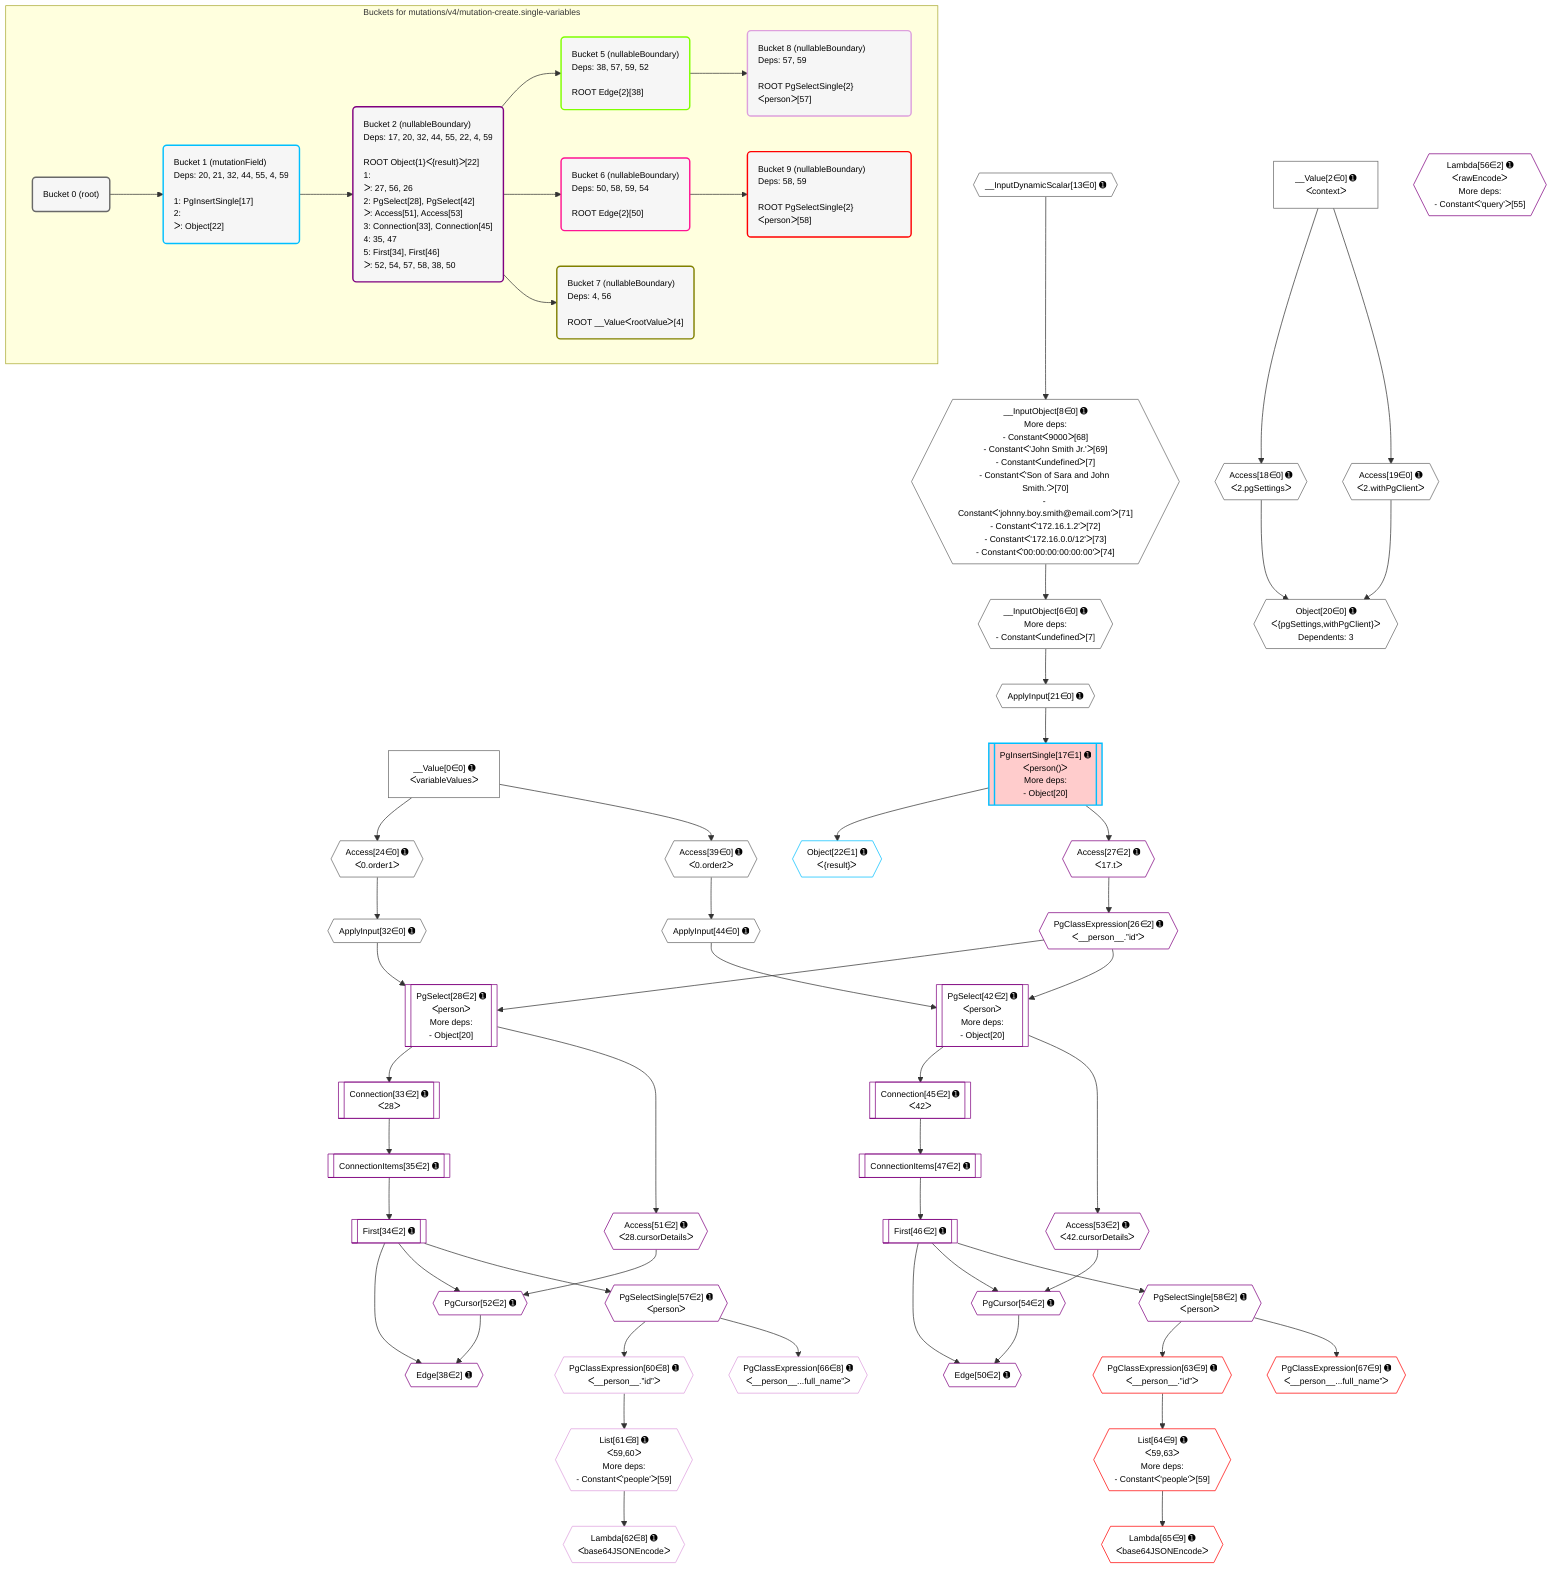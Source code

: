 %%{init: {'themeVariables': { 'fontSize': '12px'}}}%%
graph TD
    classDef path fill:#eee,stroke:#000,color:#000
    classDef plan fill:#fff,stroke-width:1px,color:#000
    classDef itemplan fill:#fff,stroke-width:2px,color:#000
    classDef unbatchedplan fill:#dff,stroke-width:1px,color:#000
    classDef sideeffectplan fill:#fcc,stroke-width:2px,color:#000
    classDef bucket fill:#f6f6f6,color:#000,stroke-width:2px,text-align:left

    subgraph "Buckets for mutations/v4/mutation-create.single-variables"
    Bucket0("Bucket 0 (root)"):::bucket
    Bucket1("Bucket 1 (mutationField)<br />Deps: 20, 21, 32, 44, 55, 4, 59<br /><br />1: PgInsertSingle[17]<br />2: <br />ᐳ: Object[22]"):::bucket
    Bucket2("Bucket 2 (nullableBoundary)<br />Deps: 17, 20, 32, 44, 55, 22, 4, 59<br /><br />ROOT Object{1}ᐸ{result}ᐳ[22]<br />1: <br />ᐳ: 27, 56, 26<br />2: PgSelect[28], PgSelect[42]<br />ᐳ: Access[51], Access[53]<br />3: Connection[33], Connection[45]<br />4: 35, 47<br />5: First[34], First[46]<br />ᐳ: 52, 54, 57, 58, 38, 50"):::bucket
    Bucket5("Bucket 5 (nullableBoundary)<br />Deps: 38, 57, 59, 52<br /><br />ROOT Edge{2}[38]"):::bucket
    Bucket6("Bucket 6 (nullableBoundary)<br />Deps: 50, 58, 59, 54<br /><br />ROOT Edge{2}[50]"):::bucket
    Bucket7("Bucket 7 (nullableBoundary)<br />Deps: 4, 56<br /><br />ROOT __ValueᐸrootValueᐳ[4]"):::bucket
    Bucket8("Bucket 8 (nullableBoundary)<br />Deps: 57, 59<br /><br />ROOT PgSelectSingle{2}ᐸpersonᐳ[57]"):::bucket
    Bucket9("Bucket 9 (nullableBoundary)<br />Deps: 58, 59<br /><br />ROOT PgSelectSingle{2}ᐸpersonᐳ[58]"):::bucket
    end
    Bucket0 --> Bucket1
    Bucket1 --> Bucket2
    Bucket2 --> Bucket5 & Bucket6 & Bucket7
    Bucket5 --> Bucket8
    Bucket6 --> Bucket9

    %% plan dependencies
    __InputObject8{{"__InputObject[8∈0] ➊<br />More deps:<br />- Constantᐸ9000ᐳ[68]<br />- Constantᐸ'John Smith Jr.'ᐳ[69]<br />- Constantᐸundefinedᐳ[7]<br />- Constantᐸ'Son of Sara and John Smith.'ᐳ[70]<br />- Constantᐸ'johnny.boy.smith@email.com'ᐳ[71]<br />- Constantᐸ'172.16.1.2'ᐳ[72]<br />- Constantᐸ'172.16.0.0/12'ᐳ[73]<br />- Constantᐸ'00:00:00:00:00:00'ᐳ[74]"}}:::plan
    __InputDynamicScalar13{{"__InputDynamicScalar[13∈0] ➊"}}:::plan
    __InputDynamicScalar13 --> __InputObject8
    __InputObject6{{"__InputObject[6∈0] ➊<br />More deps:<br />- Constantᐸundefinedᐳ[7]"}}:::plan
    __InputObject8 --> __InputObject6
    Object20{{"Object[20∈0] ➊<br />ᐸ{pgSettings,withPgClient}ᐳ<br />Dependents: 3"}}:::plan
    Access18{{"Access[18∈0] ➊<br />ᐸ2.pgSettingsᐳ"}}:::plan
    Access19{{"Access[19∈0] ➊<br />ᐸ2.withPgClientᐳ"}}:::plan
    Access18 & Access19 --> Object20
    __Value2["__Value[2∈0] ➊<br />ᐸcontextᐳ"]:::plan
    __Value2 --> Access18
    __Value2 --> Access19
    ApplyInput21{{"ApplyInput[21∈0] ➊"}}:::plan
    __InputObject6 --> ApplyInput21
    Access24{{"Access[24∈0] ➊<br />ᐸ0.order1ᐳ"}}:::plan
    __Value0["__Value[0∈0] ➊<br />ᐸvariableValuesᐳ"]:::plan
    __Value0 --> Access24
    ApplyInput32{{"ApplyInput[32∈0] ➊"}}:::plan
    Access24 --> ApplyInput32
    Access39{{"Access[39∈0] ➊<br />ᐸ0.order2ᐳ"}}:::plan
    __Value0 --> Access39
    ApplyInput44{{"ApplyInput[44∈0] ➊"}}:::plan
    Access39 --> ApplyInput44
    PgInsertSingle17[["PgInsertSingle[17∈1] ➊<br />ᐸperson()ᐳ<br />More deps:<br />- Object[20]"]]:::sideeffectplan
    ApplyInput21 --> PgInsertSingle17
    Object22{{"Object[22∈1] ➊<br />ᐸ{result}ᐳ"}}:::plan
    PgInsertSingle17 --> Object22
    PgSelect28[["PgSelect[28∈2] ➊<br />ᐸpersonᐳ<br />More deps:<br />- Object[20]"]]:::plan
    PgClassExpression26{{"PgClassExpression[26∈2] ➊<br />ᐸ__person__.”id”ᐳ"}}:::plan
    PgClassExpression26 & ApplyInput32 --> PgSelect28
    PgSelect42[["PgSelect[42∈2] ➊<br />ᐸpersonᐳ<br />More deps:<br />- Object[20]"]]:::plan
    PgClassExpression26 & ApplyInput44 --> PgSelect42
    Edge38{{"Edge[38∈2] ➊"}}:::plan
    First34[["First[34∈2] ➊"]]:::plan
    PgCursor52{{"PgCursor[52∈2] ➊"}}:::plan
    First34 & PgCursor52 --> Edge38
    Edge50{{"Edge[50∈2] ➊"}}:::plan
    First46[["First[46∈2] ➊"]]:::plan
    PgCursor54{{"PgCursor[54∈2] ➊"}}:::plan
    First46 & PgCursor54 --> Edge50
    Access51{{"Access[51∈2] ➊<br />ᐸ28.cursorDetailsᐳ"}}:::plan
    First34 & Access51 --> PgCursor52
    Access53{{"Access[53∈2] ➊<br />ᐸ42.cursorDetailsᐳ"}}:::plan
    First46 & Access53 --> PgCursor54
    Access27{{"Access[27∈2] ➊<br />ᐸ17.tᐳ"}}:::plan
    Access27 --> PgClassExpression26
    PgInsertSingle17 --> Access27
    Connection33[["Connection[33∈2] ➊<br />ᐸ28ᐳ"]]:::plan
    PgSelect28 --> Connection33
    ConnectionItems35[["ConnectionItems[35∈2] ➊"]]:::plan
    ConnectionItems35 --> First34
    Connection33 --> ConnectionItems35
    Connection45[["Connection[45∈2] ➊<br />ᐸ42ᐳ"]]:::plan
    PgSelect42 --> Connection45
    ConnectionItems47[["ConnectionItems[47∈2] ➊"]]:::plan
    ConnectionItems47 --> First46
    Connection45 --> ConnectionItems47
    PgSelect28 --> Access51
    PgSelect42 --> Access53
    Lambda56{{"Lambda[56∈2] ➊<br />ᐸrawEncodeᐳ<br />More deps:<br />- Constantᐸ'query'ᐳ[55]"}}:::plan
    PgSelectSingle57{{"PgSelectSingle[57∈2] ➊<br />ᐸpersonᐳ"}}:::plan
    First34 --> PgSelectSingle57
    PgSelectSingle58{{"PgSelectSingle[58∈2] ➊<br />ᐸpersonᐳ"}}:::plan
    First46 --> PgSelectSingle58
    List61{{"List[61∈8] ➊<br />ᐸ59,60ᐳ<br />More deps:<br />- Constantᐸ'people'ᐳ[59]"}}:::plan
    PgClassExpression60{{"PgClassExpression[60∈8] ➊<br />ᐸ__person__.”id”ᐳ"}}:::plan
    PgClassExpression60 --> List61
    PgSelectSingle57 --> PgClassExpression60
    Lambda62{{"Lambda[62∈8] ➊<br />ᐸbase64JSONEncodeᐳ"}}:::plan
    List61 --> Lambda62
    PgClassExpression66{{"PgClassExpression[66∈8] ➊<br />ᐸ__person__...full_name”ᐳ"}}:::plan
    PgSelectSingle57 --> PgClassExpression66
    List64{{"List[64∈9] ➊<br />ᐸ59,63ᐳ<br />More deps:<br />- Constantᐸ'people'ᐳ[59]"}}:::plan
    PgClassExpression63{{"PgClassExpression[63∈9] ➊<br />ᐸ__person__.”id”ᐳ"}}:::plan
    PgClassExpression63 --> List64
    PgSelectSingle58 --> PgClassExpression63
    Lambda65{{"Lambda[65∈9] ➊<br />ᐸbase64JSONEncodeᐳ"}}:::plan
    List64 --> Lambda65
    PgClassExpression67{{"PgClassExpression[67∈9] ➊<br />ᐸ__person__...full_name”ᐳ"}}:::plan
    PgSelectSingle58 --> PgClassExpression67

    %% define steps
    classDef bucket0 stroke:#696969
    class Bucket0,__Value0,__Value2,__InputObject6,__InputObject8,__InputDynamicScalar13,Access18,Access19,Object20,ApplyInput21,Access24,ApplyInput32,Access39,ApplyInput44 bucket0
    classDef bucket1 stroke:#00bfff
    class Bucket1,PgInsertSingle17,Object22 bucket1
    classDef bucket2 stroke:#7f007f
    class Bucket2,PgClassExpression26,Access27,PgSelect28,Connection33,First34,ConnectionItems35,Edge38,PgSelect42,Connection45,First46,ConnectionItems47,Edge50,Access51,PgCursor52,Access53,PgCursor54,Lambda56,PgSelectSingle57,PgSelectSingle58 bucket2
    classDef bucket5 stroke:#7fff00
    class Bucket5 bucket5
    classDef bucket6 stroke:#ff1493
    class Bucket6 bucket6
    classDef bucket7 stroke:#808000
    class Bucket7 bucket7
    classDef bucket8 stroke:#dda0dd
    class Bucket8,PgClassExpression60,List61,Lambda62,PgClassExpression66 bucket8
    classDef bucket9 stroke:#ff0000
    class Bucket9,PgClassExpression63,List64,Lambda65,PgClassExpression67 bucket9

    %% implicit side effects